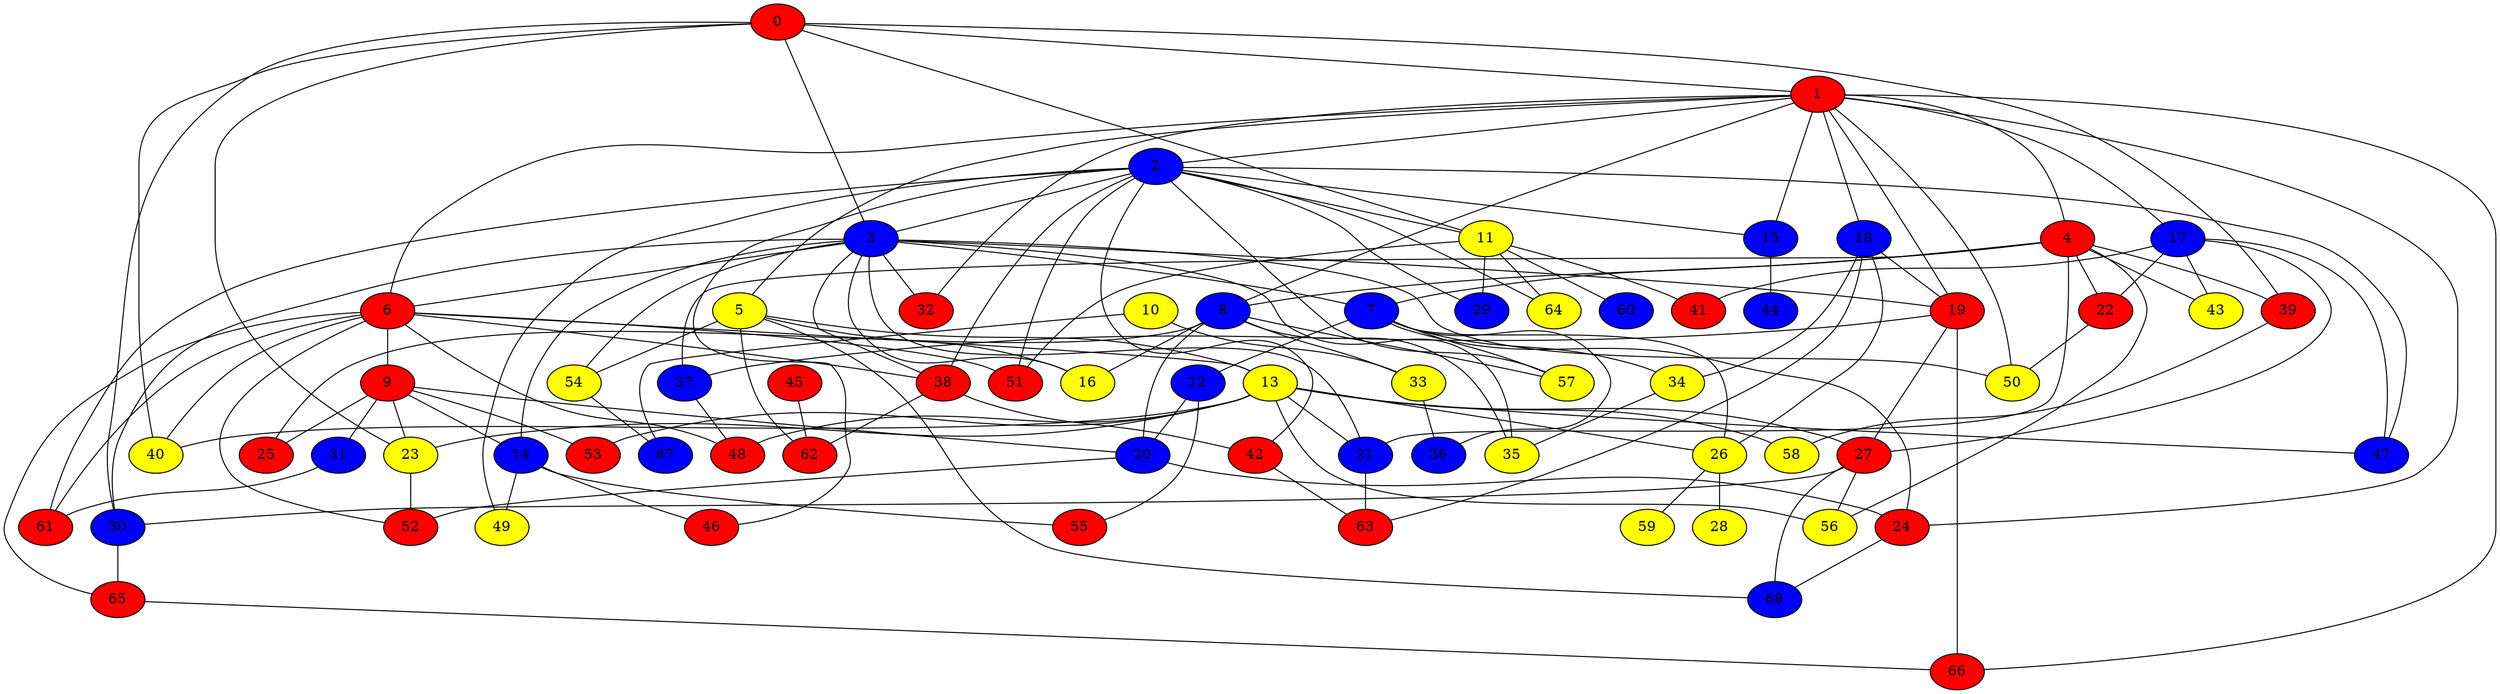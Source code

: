 graph {
0 [style = filled fillcolor = red];
1 [style = filled fillcolor = red];
2 [style = filled fillcolor = blue];
3 [style = filled fillcolor = blue];
4 [style = filled fillcolor = red];
5 [style = filled fillcolor = yellow];
6 [style = filled fillcolor = red];
7 [style = filled fillcolor = blue];
8 [style = filled fillcolor = blue];
9 [style = filled fillcolor = red];
10 [style = filled fillcolor = yellow];
11 [style = filled fillcolor = yellow];
12 [style = filled fillcolor = blue];
13 [style = filled fillcolor = yellow];
14 [style = filled fillcolor = blue];
15 [style = filled fillcolor = blue];
16 [style = filled fillcolor = yellow];
17 [style = filled fillcolor = blue];
18 [style = filled fillcolor = blue];
19 [style = filled fillcolor = red];
20 [style = filled fillcolor = blue];
21 [style = filled fillcolor = blue];
22 [style = filled fillcolor = red];
23 [style = filled fillcolor = yellow];
24 [style = filled fillcolor = red];
25 [style = filled fillcolor = red];
26 [style = filled fillcolor = yellow];
27 [style = filled fillcolor = red];
28 [style = filled fillcolor = yellow];
29 [style = filled fillcolor = blue];
30 [style = filled fillcolor = blue];
31 [style = filled fillcolor = blue];
32 [style = filled fillcolor = red];
33 [style = filled fillcolor = yellow];
34 [style = filled fillcolor = yellow];
35 [style = filled fillcolor = yellow];
36 [style = filled fillcolor = blue];
37 [style = filled fillcolor = blue];
38 [style = filled fillcolor = red];
39 [style = filled fillcolor = red];
40 [style = filled fillcolor = yellow];
41 [style = filled fillcolor = red];
42 [style = filled fillcolor = red];
43 [style = filled fillcolor = yellow];
44 [style = filled fillcolor = blue];
45 [style = filled fillcolor = red];
46 [style = filled fillcolor = red];
47 [style = filled fillcolor = blue];
48 [style = filled fillcolor = red];
49 [style = filled fillcolor = yellow];
50 [style = filled fillcolor = yellow];
51 [style = filled fillcolor = red];
52 [style = filled fillcolor = red];
53 [style = filled fillcolor = red];
54 [style = filled fillcolor = yellow];
55 [style = filled fillcolor = red];
56 [style = filled fillcolor = yellow];
57 [style = filled fillcolor = yellow];
58 [style = filled fillcolor = yellow];
59 [style = filled fillcolor = yellow];
60 [style = filled fillcolor = blue];
61 [style = filled fillcolor = red];
62 [style = filled fillcolor = red];
63 [style = filled fillcolor = red];
64 [style = filled fillcolor = yellow];
65 [style = filled fillcolor = red];
66 [style = filled fillcolor = red];
67 [style = filled fillcolor = blue];
68 [style = filled fillcolor = blue];
0 -- 1;
0 -- 11;
0 -- 3;
0 -- 23;
0 -- 30;
0 -- 39;
0 -- 40;
1 -- 2;
1 -- 4;
1 -- 5;
1 -- 6;
1 -- 8;
1 -- 15;
1 -- 17;
1 -- 18;
1 -- 19;
1 -- 24;
1 -- 32;
1 -- 50;
1 -- 66;
2 -- 3;
2 -- 11;
2 -- 15;
2 -- 29;
2 -- 38;
2 -- 42;
2 -- 46;
2 -- 47;
2 -- 49;
2 -- 51;
2 -- 57;
2 -- 61;
2 -- 64;
3 -- 6;
3 -- 7;
3 -- 14;
3 -- 16;
3 -- 19;
3 -- 21;
3 -- 30;
3 -- 32;
3 -- 35;
3 -- 38;
3 -- 50;
3 -- 54;
4 -- 7;
4 -- 8;
4 -- 21;
4 -- 22;
4 -- 37;
4 -- 39;
4 -- 43;
4 -- 56;
5 -- 13;
5 -- 16;
5 -- 54;
5 -- 62;
5 -- 68;
6 -- 9;
6 -- 13;
6 -- 38;
6 -- 40;
6 -- 48;
6 -- 51;
6 -- 52;
6 -- 61;
6 -- 65;
7 -- 12;
7 -- 24;
7 -- 26;
7 -- 34;
7 -- 36;
7 -- 57;
8 -- 16;
8 -- 20;
8 -- 25;
8 -- 33;
8 -- 35;
8 -- 57;
9 -- 14;
9 -- 20;
9 -- 23;
9 -- 25;
9 -- 31;
9 -- 53;
10 -- 33;
10 -- 67;
11 -- 29;
11 -- 41;
11 -- 51;
11 -- 60;
11 -- 64;
12 -- 20;
12 -- 55;
13 -- 21;
13 -- 23;
13 -- 26;
13 -- 27;
13 -- 40;
13 -- 47;
13 -- 48;
13 -- 53;
13 -- 56;
13 -- 58;
14 -- 46;
14 -- 49;
14 -- 55;
15 -- 44;
17 -- 22;
17 -- 27;
17 -- 41;
17 -- 43;
17 -- 47;
18 -- 19;
18 -- 26;
18 -- 34;
18 -- 63;
19 -- 27;
19 -- 37;
19 -- 66;
20 -- 24;
20 -- 52;
21 -- 63;
22 -- 50;
23 -- 52;
24 -- 68;
26 -- 28;
26 -- 59;
27 -- 30;
27 -- 56;
27 -- 68;
30 -- 65;
31 -- 61;
33 -- 36;
34 -- 35;
37 -- 48;
38 -- 42;
38 -- 62;
39 -- 58;
42 -- 63;
45 -- 62;
54 -- 67;
65 -- 66;
}
